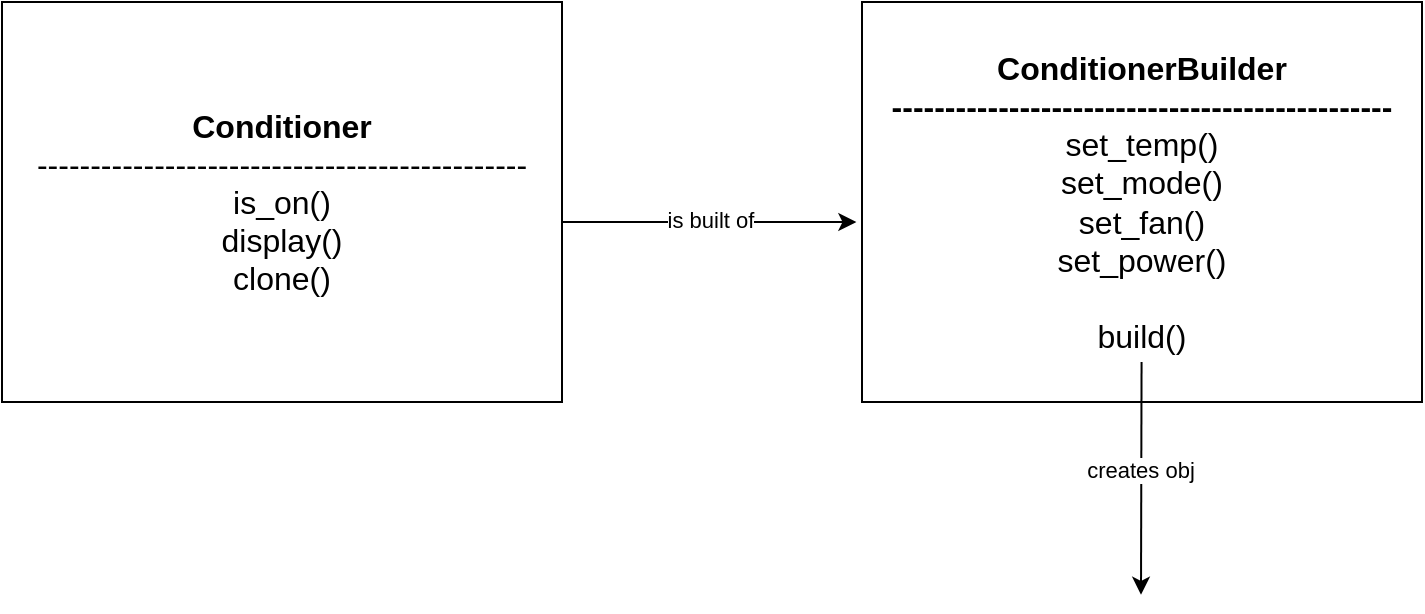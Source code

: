 <mxfile version="27.2.0">
  <diagram name="Страница — 1" id="karcmzk2C3qXvxO6Wzvq">
    <mxGraphModel dx="1042" dy="623" grid="1" gridSize="10" guides="1" tooltips="1" connect="1" arrows="1" fold="1" page="1" pageScale="1" pageWidth="827" pageHeight="1169" math="0" shadow="0">
      <root>
        <mxCell id="0" />
        <mxCell id="1" parent="0" />
        <mxCell id="kCL0zy9n3yhtjZYDC03w-1" value="&lt;font style=&quot;font-size: 16px;&quot;&gt;&lt;b&gt;Conditioner&lt;/b&gt;&lt;/font&gt;&lt;div&gt;&lt;font style=&quot;font-size: 16px;&quot;&gt;----------------------------------------------&lt;/font&gt;&lt;/div&gt;&lt;div&gt;&lt;font style=&quot;font-size: 16px;&quot;&gt;is_on()&lt;/font&gt;&lt;/div&gt;&lt;div&gt;&lt;font style=&quot;font-size: 16px;&quot;&gt;display()&lt;/font&gt;&lt;/div&gt;&lt;div&gt;&lt;font style=&quot;font-size: 16px;&quot;&gt;clone()&lt;/font&gt;&lt;/div&gt;" style="rounded=0;whiteSpace=wrap;html=1;" parent="1" vertex="1">
          <mxGeometry x="50" y="80" width="280" height="200" as="geometry" />
        </mxCell>
        <mxCell id="kCL0zy9n3yhtjZYDC03w-2" value="&lt;font style=&quot;font-size: 16px;&quot;&gt;&lt;b&gt;ConditionerBuilder&lt;/b&gt;&lt;/font&gt;&lt;div&gt;&lt;font style=&quot;font-size: 16px;&quot;&gt;&lt;b&gt;-----------------------------------------------&lt;/b&gt;&lt;/font&gt;&lt;/div&gt;&lt;div&gt;&lt;font style=&quot;font-size: 16px;&quot;&gt;set_temp()&lt;/font&gt;&lt;/div&gt;&lt;div&gt;&lt;font style=&quot;font-size: 16px;&quot;&gt;set_mode()&lt;/font&gt;&lt;/div&gt;&lt;div&gt;&lt;font style=&quot;font-size: 16px;&quot;&gt;set_fan()&lt;/font&gt;&lt;/div&gt;&lt;div&gt;&lt;font style=&quot;font-size: 16px;&quot;&gt;set_power()&lt;/font&gt;&lt;/div&gt;&lt;div&gt;&lt;font style=&quot;font-size: 16px;&quot;&gt;&lt;br&gt;&lt;/font&gt;&lt;/div&gt;&lt;div&gt;&lt;font style=&quot;font-size: 16px;&quot;&gt;build()&lt;/font&gt;&lt;/div&gt;" style="rounded=0;whiteSpace=wrap;html=1;" parent="1" vertex="1">
          <mxGeometry x="480" y="80" width="280" height="200" as="geometry" />
        </mxCell>
        <mxCell id="kCL0zy9n3yhtjZYDC03w-3" value="" style="endArrow=classic;html=1;rounded=0;entryX=-0.01;entryY=0.55;entryDx=0;entryDy=0;entryPerimeter=0;" parent="1" target="kCL0zy9n3yhtjZYDC03w-2" edge="1">
          <mxGeometry width="50" height="50" relative="1" as="geometry">
            <mxPoint x="330" y="190" as="sourcePoint" />
            <mxPoint x="380" y="140" as="targetPoint" />
          </mxGeometry>
        </mxCell>
        <mxCell id="N4zYUDq2Jgkxy82jAhuq-3" value="is built of" style="edgeLabel;html=1;align=center;verticalAlign=middle;resizable=0;points=[];" vertex="1" connectable="0" parent="kCL0zy9n3yhtjZYDC03w-3">
          <mxGeometry x="-0.003" y="1" relative="1" as="geometry">
            <mxPoint as="offset" />
          </mxGeometry>
        </mxCell>
        <mxCell id="N4zYUDq2Jgkxy82jAhuq-1" value="" style="endArrow=classic;html=1;rounded=0;exitX=0.476;exitY=1.018;exitDx=0;exitDy=0;exitPerimeter=0;" edge="1" parent="1">
          <mxGeometry width="50" height="50" relative="1" as="geometry">
            <mxPoint x="619.78" y="260" as="sourcePoint" />
            <mxPoint x="619.5" y="376.4" as="targetPoint" />
          </mxGeometry>
        </mxCell>
        <mxCell id="N4zYUDq2Jgkxy82jAhuq-2" value="creates obj" style="edgeLabel;html=1;align=center;verticalAlign=middle;resizable=0;points=[];" vertex="1" connectable="0" parent="N4zYUDq2Jgkxy82jAhuq-1">
          <mxGeometry x="-0.079" y="-1" relative="1" as="geometry">
            <mxPoint as="offset" />
          </mxGeometry>
        </mxCell>
      </root>
    </mxGraphModel>
  </diagram>
</mxfile>
